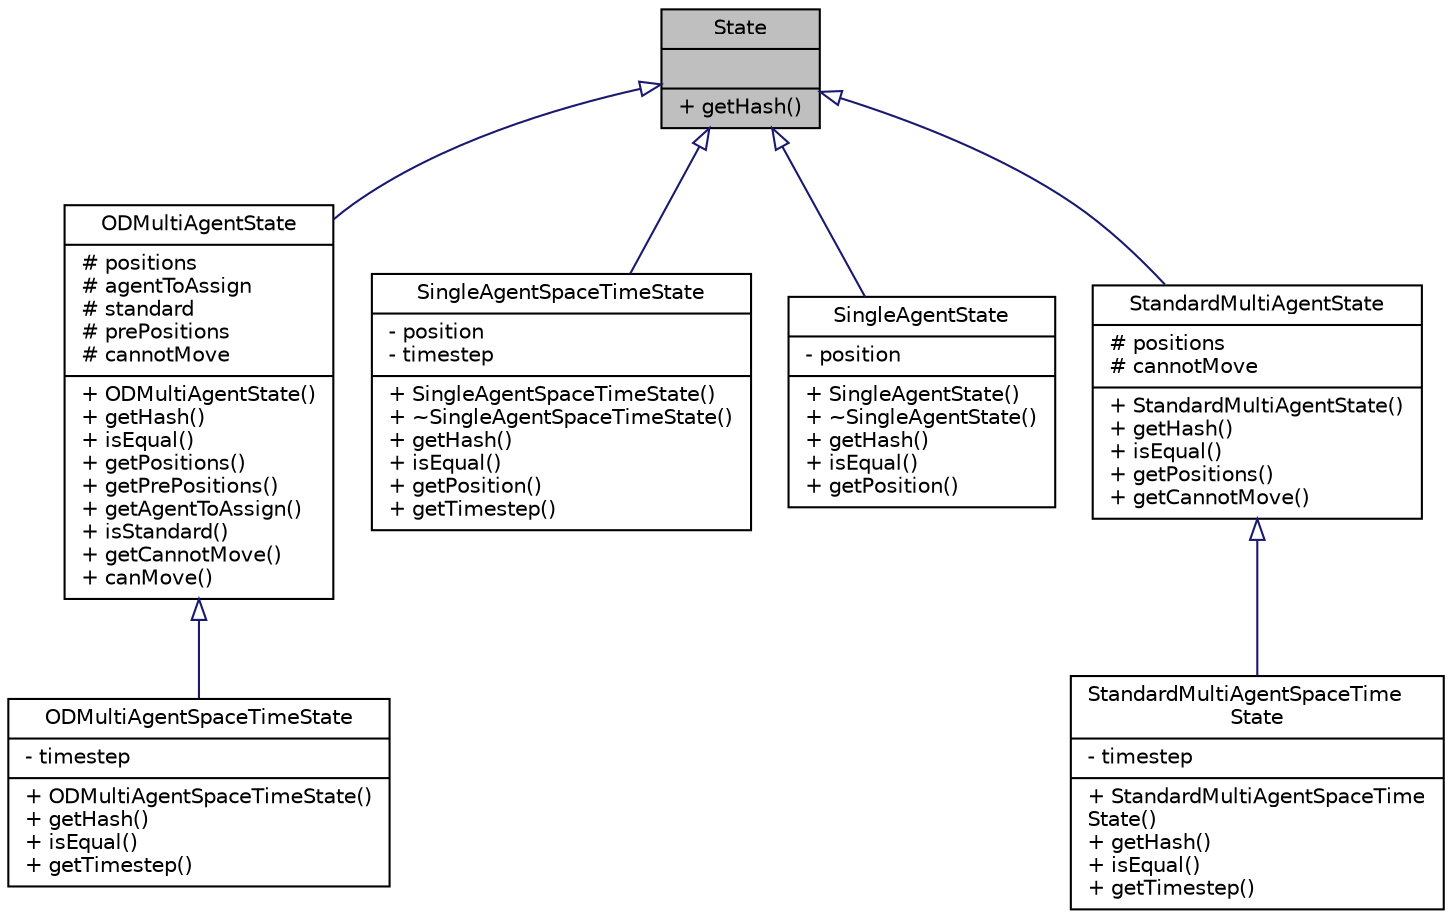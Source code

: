digraph "State"
{
 // INTERACTIVE_SVG=YES
 // LATEX_PDF_SIZE
  edge [fontname="Helvetica",fontsize="10",labelfontname="Helvetica",labelfontsize="10"];
  node [fontname="Helvetica",fontsize="10",shape=record];
  Node1 [label="{State\n||+ getHash()\l}",height=0.2,width=0.4,color="black", fillcolor="grey75", style="filled", fontcolor="black",tooltip=" "];
  Node1 -> Node2 [dir="back",color="midnightblue",fontsize="10",style="solid",arrowtail="onormal",fontname="Helvetica"];
  Node2 [label="{ODMultiAgentState\n|# positions\l# agentToAssign\l# standard\l# prePositions\l# cannotMove\l|+ ODMultiAgentState()\l+ getHash()\l+ isEqual()\l+ getPositions()\l+ getPrePositions()\l+ getAgentToAssign()\l+ isStandard()\l+ getCannotMove()\l+ canMove()\l}",height=0.2,width=0.4,color="black", fillcolor="white", style="filled",URL="$classODMultiAgentState.html",tooltip=" "];
  Node2 -> Node3 [dir="back",color="midnightblue",fontsize="10",style="solid",arrowtail="onormal",fontname="Helvetica"];
  Node3 [label="{ODMultiAgentSpaceTimeState\n|- timestep\l|+ ODMultiAgentSpaceTimeState()\l+ getHash()\l+ isEqual()\l+ getTimestep()\l}",height=0.2,width=0.4,color="black", fillcolor="white", style="filled",URL="$classODMultiAgentSpaceTimeState.html",tooltip=" "];
  Node1 -> Node4 [dir="back",color="midnightblue",fontsize="10",style="solid",arrowtail="onormal",fontname="Helvetica"];
  Node4 [label="{SingleAgentSpaceTimeState\n|- position\l- timestep\l|+ SingleAgentSpaceTimeState()\l+ ~SingleAgentSpaceTimeState()\l+ getHash()\l+ isEqual()\l+ getPosition()\l+ getTimestep()\l}",height=0.2,width=0.4,color="black", fillcolor="white", style="filled",URL="$classSingleAgentSpaceTimeState.html",tooltip=" "];
  Node1 -> Node5 [dir="back",color="midnightblue",fontsize="10",style="solid",arrowtail="onormal",fontname="Helvetica"];
  Node5 [label="{SingleAgentState\n|- position\l|+ SingleAgentState()\l+ ~SingleAgentState()\l+ getHash()\l+ isEqual()\l+ getPosition()\l}",height=0.2,width=0.4,color="black", fillcolor="white", style="filled",URL="$classSingleAgentState.html",tooltip=" "];
  Node1 -> Node6 [dir="back",color="midnightblue",fontsize="10",style="solid",arrowtail="onormal",fontname="Helvetica"];
  Node6 [label="{StandardMultiAgentState\n|# positions\l# cannotMove\l|+ StandardMultiAgentState()\l+ getHash()\l+ isEqual()\l+ getPositions()\l+ getCannotMove()\l}",height=0.2,width=0.4,color="black", fillcolor="white", style="filled",URL="$classStandardMultiAgentState.html",tooltip=" "];
  Node6 -> Node7 [dir="back",color="midnightblue",fontsize="10",style="solid",arrowtail="onormal",fontname="Helvetica"];
  Node7 [label="{StandardMultiAgentSpaceTime\lState\n|- timestep\l|+ StandardMultiAgentSpaceTime\lState()\l+ getHash()\l+ isEqual()\l+ getTimestep()\l}",height=0.2,width=0.4,color="black", fillcolor="white", style="filled",URL="$classStandardMultiAgentSpaceTimeState.html",tooltip=" "];
}
